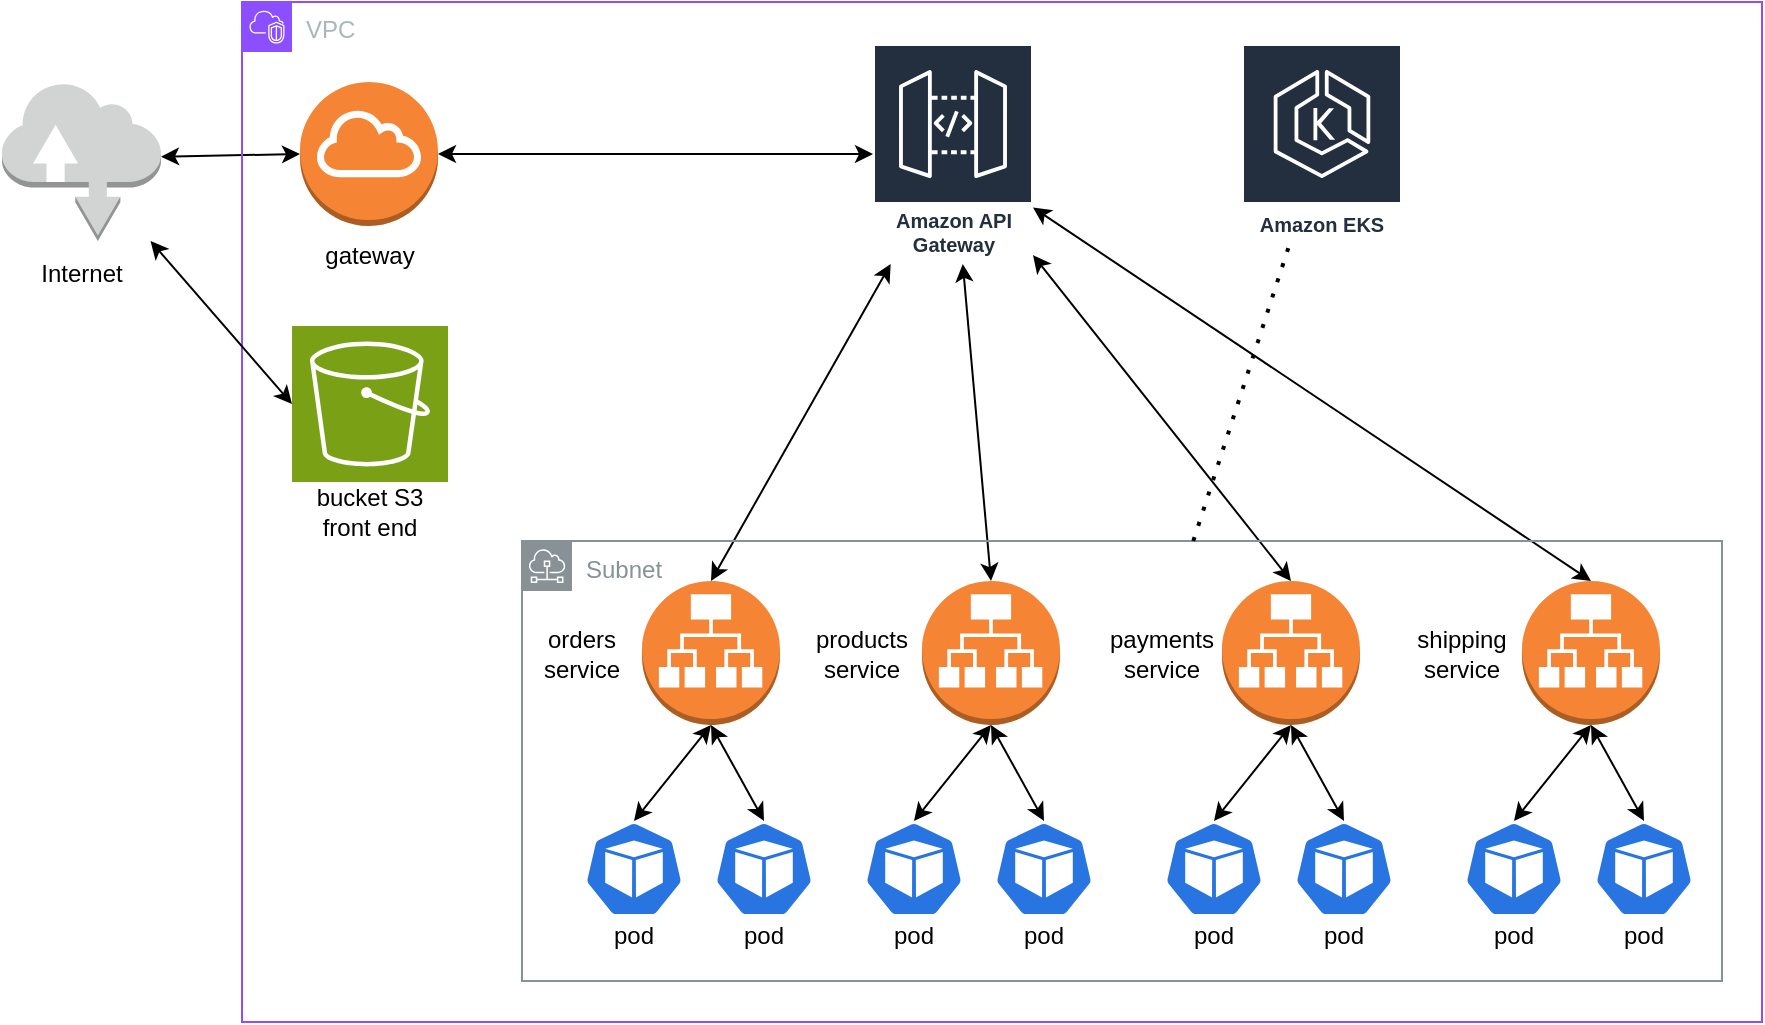 <mxfile version="25.0.3">
  <diagram name="Página-1" id="psYgvTsm89nE83PAFgN6">
    <mxGraphModel dx="1450" dy="833" grid="1" gridSize="10" guides="1" tooltips="1" connect="1" arrows="1" fold="1" page="1" pageScale="1" pageWidth="827" pageHeight="1169" math="0" shadow="0">
      <root>
        <mxCell id="0" />
        <mxCell id="1" parent="0" />
        <mxCell id="1LE-seEb9DOBYzf1abru-13" value="" style="outlineConnect=0;dashed=0;verticalLabelPosition=bottom;verticalAlign=top;align=center;html=1;shape=mxgraph.aws3.internet;fillColor=#D2D3D3;gradientColor=none;" vertex="1" parent="1">
          <mxGeometry x="20" y="60" width="79.5" height="79.5" as="geometry" />
        </mxCell>
        <mxCell id="1LE-seEb9DOBYzf1abru-15" value="" style="endArrow=classic;startArrow=classic;html=1;rounded=0;exitX=1;exitY=0.47;exitDx=0;exitDy=0;exitPerimeter=0;entryX=0;entryY=0.5;entryDx=0;entryDy=0;entryPerimeter=0;" edge="1" parent="1" source="1LE-seEb9DOBYzf1abru-13" target="1LE-seEb9DOBYzf1abru-3">
          <mxGeometry width="50" height="50" relative="1" as="geometry">
            <mxPoint x="1130" y="550" as="sourcePoint" />
            <mxPoint x="1180" y="500" as="targetPoint" />
          </mxGeometry>
        </mxCell>
        <mxCell id="1LE-seEb9DOBYzf1abru-3" value="" style="outlineConnect=0;dashed=0;verticalLabelPosition=bottom;verticalAlign=top;align=center;html=1;shape=mxgraph.aws3.internet_gateway;fillColor=#F58534;gradientColor=none;" vertex="1" parent="1">
          <mxGeometry x="169" y="60" width="69" height="72" as="geometry" />
        </mxCell>
        <mxCell id="1LE-seEb9DOBYzf1abru-17" value="" style="endArrow=classic;startArrow=classic;html=1;rounded=0;exitX=1;exitY=0.5;exitDx=0;exitDy=0;exitPerimeter=0;fontStyle=1" edge="1" parent="1" source="1LE-seEb9DOBYzf1abru-3" target="1LE-seEb9DOBYzf1abru-20">
          <mxGeometry width="50" height="50" relative="1" as="geometry">
            <mxPoint x="154.5" y="120" as="sourcePoint" />
            <mxPoint x="290" y="172" as="targetPoint" />
          </mxGeometry>
        </mxCell>
        <mxCell id="1LE-seEb9DOBYzf1abru-18" value="VPC" style="points=[[0,0],[0.25,0],[0.5,0],[0.75,0],[1,0],[1,0.25],[1,0.5],[1,0.75],[1,1],[0.75,1],[0.5,1],[0.25,1],[0,1],[0,0.75],[0,0.5],[0,0.25]];outlineConnect=0;gradientColor=none;html=1;whiteSpace=wrap;fontSize=12;fontStyle=0;container=0;pointerEvents=0;collapsible=0;recursiveResize=0;shape=mxgraph.aws4.group;grIcon=mxgraph.aws4.group_vpc2;strokeColor=#8C4FFF;fillColor=none;verticalAlign=top;align=left;spacingLeft=30;fontColor=#AAB7B8;dashed=0;movable=1;resizable=1;rotatable=1;deletable=1;editable=1;locked=0;connectable=1;" vertex="1" parent="1">
          <mxGeometry x="140" y="20" width="760" height="510" as="geometry" />
        </mxCell>
        <mxCell id="1LE-seEb9DOBYzf1abru-33" value="" style="endArrow=classic;startArrow=classic;html=1;rounded=0;fontStyle=1;entryX=0;entryY=0.5;entryDx=0;entryDy=0;entryPerimeter=0;" edge="1" parent="1" source="1LE-seEb9DOBYzf1abru-13" target="1LE-seEb9DOBYzf1abru-32">
          <mxGeometry width="50" height="50" relative="1" as="geometry">
            <mxPoint x="100" y="130" as="sourcePoint" />
            <mxPoint x="76" y="438" as="targetPoint" />
          </mxGeometry>
        </mxCell>
        <mxCell id="1LE-seEb9DOBYzf1abru-86" value="" style="group" vertex="1" connectable="0" parent="1">
          <mxGeometry x="420" y="309.5" width="151" height="192" as="geometry" />
        </mxCell>
        <mxCell id="1LE-seEb9DOBYzf1abru-87" value="" style="aspect=fixed;sketch=0;html=1;dashed=0;whitespace=wrap;verticalLabelPosition=bottom;verticalAlign=top;fillColor=#2875E2;strokeColor=#ffffff;points=[[0.005,0.63,0],[0.1,0.2,0],[0.9,0.2,0],[0.5,0,0],[0.995,0.63,0],[0.72,0.99,0],[0.5,1,0],[0.28,0.99,0]];shape=mxgraph.kubernetes.icon2;prIcon=pod" vertex="1" parent="1LE-seEb9DOBYzf1abru-86">
          <mxGeometry x="31" y="120" width="50" height="48" as="geometry" />
        </mxCell>
        <mxCell id="1LE-seEb9DOBYzf1abru-88" value="" style="aspect=fixed;sketch=0;html=1;dashed=0;whitespace=wrap;verticalLabelPosition=bottom;verticalAlign=top;fillColor=#2875E2;strokeColor=#ffffff;points=[[0.005,0.63,0],[0.1,0.2,0],[0.9,0.2,0],[0.5,0,0],[0.995,0.63,0],[0.72,0.99,0],[0.5,1,0],[0.28,0.99,0]];shape=mxgraph.kubernetes.icon2;prIcon=pod" vertex="1" parent="1LE-seEb9DOBYzf1abru-86">
          <mxGeometry x="96" y="120" width="50" height="48" as="geometry" />
        </mxCell>
        <mxCell id="1LE-seEb9DOBYzf1abru-89" value="pod" style="text;html=1;align=center;verticalAlign=middle;whiteSpace=wrap;rounded=0;" vertex="1" parent="1LE-seEb9DOBYzf1abru-86">
          <mxGeometry x="26" y="162" width="60" height="30" as="geometry" />
        </mxCell>
        <mxCell id="1LE-seEb9DOBYzf1abru-90" value="pod" style="text;html=1;align=center;verticalAlign=middle;whiteSpace=wrap;rounded=0;" vertex="1" parent="1LE-seEb9DOBYzf1abru-86">
          <mxGeometry x="91" y="162" width="60" height="30" as="geometry" />
        </mxCell>
        <mxCell id="1LE-seEb9DOBYzf1abru-91" value="" style="outlineConnect=0;dashed=0;verticalLabelPosition=bottom;verticalAlign=top;align=center;html=1;shape=mxgraph.aws3.application_load_balancer;fillColor=#F58534;gradientColor=none;" vertex="1" parent="1LE-seEb9DOBYzf1abru-86">
          <mxGeometry x="60" width="69" height="72" as="geometry" />
        </mxCell>
        <mxCell id="1LE-seEb9DOBYzf1abru-92" value="products&lt;br&gt;service" style="text;html=1;align=center;verticalAlign=middle;whiteSpace=wrap;rounded=0;" vertex="1" parent="1LE-seEb9DOBYzf1abru-86">
          <mxGeometry y="21" width="60" height="30" as="geometry" />
        </mxCell>
        <mxCell id="1LE-seEb9DOBYzf1abru-93" value="" style="endArrow=classic;startArrow=classic;html=1;rounded=0;entryX=0.5;entryY=1;entryDx=0;entryDy=0;entryPerimeter=0;exitX=0.5;exitY=0;exitDx=0;exitDy=0;exitPerimeter=0;" edge="1" parent="1LE-seEb9DOBYzf1abru-86" source="1LE-seEb9DOBYzf1abru-87" target="1LE-seEb9DOBYzf1abru-91">
          <mxGeometry width="50" height="50" relative="1" as="geometry">
            <mxPoint x="280" y="170" as="sourcePoint" />
            <mxPoint x="330" y="120" as="targetPoint" />
          </mxGeometry>
        </mxCell>
        <mxCell id="1LE-seEb9DOBYzf1abru-94" value="" style="endArrow=classic;startArrow=classic;html=1;rounded=0;entryX=0.5;entryY=1;entryDx=0;entryDy=0;entryPerimeter=0;exitX=0.5;exitY=0;exitDx=0;exitDy=0;exitPerimeter=0;" edge="1" parent="1LE-seEb9DOBYzf1abru-86" source="1LE-seEb9DOBYzf1abru-88" target="1LE-seEb9DOBYzf1abru-91">
          <mxGeometry width="50" height="50" relative="1" as="geometry">
            <mxPoint x="280" y="170" as="sourcePoint" />
            <mxPoint x="330" y="120" as="targetPoint" />
          </mxGeometry>
        </mxCell>
        <mxCell id="1LE-seEb9DOBYzf1abru-114" value="" style="endArrow=classic;startArrow=classic;html=1;rounded=0;exitX=0.5;exitY=0;exitDx=0;exitDy=0;exitPerimeter=0;" edge="1" parent="1" source="1LE-seEb9DOBYzf1abru-91" target="1LE-seEb9DOBYzf1abru-20">
          <mxGeometry width="50" height="50" relative="1" as="geometry">
            <mxPoint x="560" y="359.5" as="sourcePoint" />
            <mxPoint x="610" y="309.5" as="targetPoint" />
          </mxGeometry>
        </mxCell>
        <mxCell id="1LE-seEb9DOBYzf1abru-135" value="gateway" style="text;html=1;align=center;verticalAlign=middle;whiteSpace=wrap;rounded=0;" vertex="1" parent="1">
          <mxGeometry x="174" y="132" width="60" height="30" as="geometry" />
        </mxCell>
        <mxCell id="1LE-seEb9DOBYzf1abru-19" value="Amazon EKS" style="sketch=0;outlineConnect=0;fontColor=#232F3E;gradientColor=none;strokeColor=#ffffff;fillColor=#232F3E;dashed=0;verticalLabelPosition=middle;verticalAlign=bottom;align=center;html=1;whiteSpace=wrap;fontSize=10;fontStyle=1;spacing=3;shape=mxgraph.aws4.productIcon;prIcon=mxgraph.aws4.eks;" vertex="1" parent="1">
          <mxGeometry x="640" y="41" width="80" height="100" as="geometry" />
        </mxCell>
        <mxCell id="1LE-seEb9DOBYzf1abru-20" value="Amazon API Gateway" style="sketch=0;outlineConnect=0;fontColor=#232F3E;gradientColor=none;strokeColor=#ffffff;fillColor=#232F3E;dashed=0;verticalLabelPosition=middle;verticalAlign=bottom;align=center;html=1;whiteSpace=wrap;fontSize=10;fontStyle=1;spacing=3;shape=mxgraph.aws4.productIcon;prIcon=mxgraph.aws4.api_gateway;movable=1;resizable=1;rotatable=1;deletable=1;editable=1;locked=0;connectable=1;" vertex="1" parent="1">
          <mxGeometry x="455.5" y="41" width="80" height="110" as="geometry" />
        </mxCell>
        <mxCell id="1LE-seEb9DOBYzf1abru-22" value="" style="endArrow=classic;startArrow=classic;html=1;rounded=0;fontStyle=1;entryX=0.5;entryY=0;entryDx=0;entryDy=0;entryPerimeter=0;" edge="1" parent="1" source="1LE-seEb9DOBYzf1abru-20" target="1LE-seEb9DOBYzf1abru-21">
          <mxGeometry width="50" height="50" relative="1" as="geometry">
            <mxPoint x="833.239" y="77.5" as="sourcePoint" />
            <mxPoint x="808.77" y="235.5" as="targetPoint" />
          </mxGeometry>
        </mxCell>
        <mxCell id="1LE-seEb9DOBYzf1abru-32" value="" style="sketch=0;points=[[0,0,0],[0.25,0,0],[0.5,0,0],[0.75,0,0],[1,0,0],[0,1,0],[0.25,1,0],[0.5,1,0],[0.75,1,0],[1,1,0],[0,0.25,0],[0,0.5,0],[0,0.75,0],[1,0.25,0],[1,0.5,0],[1,0.75,0]];outlineConnect=0;fontColor=#232F3E;fillColor=#7AA116;strokeColor=#ffffff;dashed=0;verticalLabelPosition=bottom;verticalAlign=top;align=center;html=1;fontSize=12;fontStyle=0;aspect=fixed;shape=mxgraph.aws4.resourceIcon;resIcon=mxgraph.aws4.s3;" vertex="1" parent="1">
          <mxGeometry x="165" y="182" width="78" height="78" as="geometry" />
        </mxCell>
        <mxCell id="1LE-seEb9DOBYzf1abru-124" value="" style="endArrow=classic;startArrow=classic;html=1;rounded=0;exitX=0.5;exitY=0;exitDx=0;exitDy=0;exitPerimeter=0;" edge="1" parent="1" source="1LE-seEb9DOBYzf1abru-100" target="1LE-seEb9DOBYzf1abru-20">
          <mxGeometry width="50" height="50" relative="1" as="geometry">
            <mxPoint x="560" y="359.5" as="sourcePoint" />
            <mxPoint x="610" y="309.5" as="targetPoint" />
          </mxGeometry>
        </mxCell>
        <mxCell id="1LE-seEb9DOBYzf1abru-125" value="" style="endArrow=classic;startArrow=classic;html=1;rounded=0;exitX=0.5;exitY=0;exitDx=0;exitDy=0;exitPerimeter=0;" edge="1" parent="1" source="1LE-seEb9DOBYzf1abru-109" target="1LE-seEb9DOBYzf1abru-20">
          <mxGeometry width="50" height="50" relative="1" as="geometry">
            <mxPoint x="560" y="359.5" as="sourcePoint" />
            <mxPoint x="610" y="309.5" as="targetPoint" />
          </mxGeometry>
        </mxCell>
        <mxCell id="1LE-seEb9DOBYzf1abru-126" value="bucket S3&lt;br&gt;front end" style="text;html=1;align=center;verticalAlign=middle;whiteSpace=wrap;rounded=0;" vertex="1" parent="1">
          <mxGeometry x="174" y="260" width="60" height="30" as="geometry" />
        </mxCell>
        <mxCell id="1LE-seEb9DOBYzf1abru-35" value="Subnet" style="sketch=0;outlineConnect=0;gradientColor=none;html=1;whiteSpace=wrap;fontSize=12;fontStyle=0;shape=mxgraph.aws4.group;grIcon=mxgraph.aws4.group_subnet;strokeColor=#879196;fillColor=none;verticalAlign=top;align=left;spacingLeft=30;fontColor=#879196;dashed=0;" vertex="1" parent="1">
          <mxGeometry x="280" y="289.5" width="600" height="220" as="geometry" />
        </mxCell>
        <mxCell id="1LE-seEb9DOBYzf1abru-134" value="" style="endArrow=none;dashed=1;html=1;dashPattern=1 3;strokeWidth=2;rounded=0;" edge="1" parent="1" source="1LE-seEb9DOBYzf1abru-35" target="1LE-seEb9DOBYzf1abru-19">
          <mxGeometry width="50" height="50" relative="1" as="geometry">
            <mxPoint x="911" y="219.5" as="sourcePoint" />
            <mxPoint x="961" y="169.5" as="targetPoint" />
          </mxGeometry>
        </mxCell>
        <mxCell id="1LE-seEb9DOBYzf1abru-140" value="Internet" style="text;html=1;align=center;verticalAlign=middle;whiteSpace=wrap;rounded=0;" vertex="1" parent="1">
          <mxGeometry x="29.75" y="141" width="60" height="30" as="geometry" />
        </mxCell>
        <mxCell id="1LE-seEb9DOBYzf1abru-95" value="" style="group" vertex="1" connectable="0" parent="1">
          <mxGeometry x="570" y="309.5" width="151" height="192" as="geometry" />
        </mxCell>
        <mxCell id="1LE-seEb9DOBYzf1abru-96" value="" style="aspect=fixed;sketch=0;html=1;dashed=0;whitespace=wrap;verticalLabelPosition=bottom;verticalAlign=top;fillColor=#2875E2;strokeColor=#ffffff;points=[[0.005,0.63,0],[0.1,0.2,0],[0.9,0.2,0],[0.5,0,0],[0.995,0.63,0],[0.72,0.99,0],[0.5,1,0],[0.28,0.99,0]];shape=mxgraph.kubernetes.icon2;prIcon=pod" vertex="1" parent="1LE-seEb9DOBYzf1abru-95">
          <mxGeometry x="31" y="120" width="50" height="48" as="geometry" />
        </mxCell>
        <mxCell id="1LE-seEb9DOBYzf1abru-97" value="" style="aspect=fixed;sketch=0;html=1;dashed=0;whitespace=wrap;verticalLabelPosition=bottom;verticalAlign=top;fillColor=#2875E2;strokeColor=#ffffff;points=[[0.005,0.63,0],[0.1,0.2,0],[0.9,0.2,0],[0.5,0,0],[0.995,0.63,0],[0.72,0.99,0],[0.5,1,0],[0.28,0.99,0]];shape=mxgraph.kubernetes.icon2;prIcon=pod" vertex="1" parent="1LE-seEb9DOBYzf1abru-95">
          <mxGeometry x="96" y="120" width="50" height="48" as="geometry" />
        </mxCell>
        <mxCell id="1LE-seEb9DOBYzf1abru-98" value="pod" style="text;html=1;align=center;verticalAlign=middle;whiteSpace=wrap;rounded=0;" vertex="1" parent="1LE-seEb9DOBYzf1abru-95">
          <mxGeometry x="26" y="162" width="60" height="30" as="geometry" />
        </mxCell>
        <mxCell id="1LE-seEb9DOBYzf1abru-99" value="pod" style="text;html=1;align=center;verticalAlign=middle;whiteSpace=wrap;rounded=0;" vertex="1" parent="1LE-seEb9DOBYzf1abru-95">
          <mxGeometry x="91" y="162" width="60" height="30" as="geometry" />
        </mxCell>
        <mxCell id="1LE-seEb9DOBYzf1abru-100" value="" style="outlineConnect=0;dashed=0;verticalLabelPosition=bottom;verticalAlign=top;align=center;html=1;shape=mxgraph.aws3.application_load_balancer;fillColor=#F58534;gradientColor=none;" vertex="1" parent="1LE-seEb9DOBYzf1abru-95">
          <mxGeometry x="60" width="69" height="72" as="geometry" />
        </mxCell>
        <mxCell id="1LE-seEb9DOBYzf1abru-101" value="payments&lt;br&gt;service" style="text;html=1;align=center;verticalAlign=middle;whiteSpace=wrap;rounded=0;" vertex="1" parent="1LE-seEb9DOBYzf1abru-95">
          <mxGeometry y="21" width="60" height="30" as="geometry" />
        </mxCell>
        <mxCell id="1LE-seEb9DOBYzf1abru-102" value="" style="endArrow=classic;startArrow=classic;html=1;rounded=0;entryX=0.5;entryY=1;entryDx=0;entryDy=0;entryPerimeter=0;exitX=0.5;exitY=0;exitDx=0;exitDy=0;exitPerimeter=0;" edge="1" parent="1LE-seEb9DOBYzf1abru-95" source="1LE-seEb9DOBYzf1abru-96" target="1LE-seEb9DOBYzf1abru-100">
          <mxGeometry width="50" height="50" relative="1" as="geometry">
            <mxPoint x="280" y="170" as="sourcePoint" />
            <mxPoint x="330" y="120" as="targetPoint" />
          </mxGeometry>
        </mxCell>
        <mxCell id="1LE-seEb9DOBYzf1abru-103" value="" style="endArrow=classic;startArrow=classic;html=1;rounded=0;entryX=0.5;entryY=1;entryDx=0;entryDy=0;entryPerimeter=0;exitX=0.5;exitY=0;exitDx=0;exitDy=0;exitPerimeter=0;" edge="1" parent="1LE-seEb9DOBYzf1abru-95" source="1LE-seEb9DOBYzf1abru-97" target="1LE-seEb9DOBYzf1abru-100">
          <mxGeometry width="50" height="50" relative="1" as="geometry">
            <mxPoint x="280" y="170" as="sourcePoint" />
            <mxPoint x="330" y="120" as="targetPoint" />
          </mxGeometry>
        </mxCell>
        <mxCell id="1LE-seEb9DOBYzf1abru-104" value="" style="group" vertex="1" connectable="0" parent="1">
          <mxGeometry x="720" y="309.5" width="160" height="192" as="geometry" />
        </mxCell>
        <mxCell id="1LE-seEb9DOBYzf1abru-105" value="" style="aspect=fixed;sketch=0;html=1;dashed=0;whitespace=wrap;verticalLabelPosition=bottom;verticalAlign=top;fillColor=#2875E2;strokeColor=#ffffff;points=[[0.005,0.63,0],[0.1,0.2,0],[0.9,0.2,0],[0.5,0,0],[0.995,0.63,0],[0.72,0.99,0],[0.5,1,0],[0.28,0.99,0]];shape=mxgraph.kubernetes.icon2;prIcon=pod" vertex="1" parent="1LE-seEb9DOBYzf1abru-104">
          <mxGeometry x="31" y="120" width="50" height="48" as="geometry" />
        </mxCell>
        <mxCell id="1LE-seEb9DOBYzf1abru-106" value="" style="aspect=fixed;sketch=0;html=1;dashed=0;whitespace=wrap;verticalLabelPosition=bottom;verticalAlign=top;fillColor=#2875E2;strokeColor=#ffffff;points=[[0.005,0.63,0],[0.1,0.2,0],[0.9,0.2,0],[0.5,0,0],[0.995,0.63,0],[0.72,0.99,0],[0.5,1,0],[0.28,0.99,0]];shape=mxgraph.kubernetes.icon2;prIcon=pod" vertex="1" parent="1LE-seEb9DOBYzf1abru-104">
          <mxGeometry x="96" y="120" width="50" height="48" as="geometry" />
        </mxCell>
        <mxCell id="1LE-seEb9DOBYzf1abru-107" value="pod" style="text;html=1;align=center;verticalAlign=middle;whiteSpace=wrap;rounded=0;" vertex="1" parent="1LE-seEb9DOBYzf1abru-104">
          <mxGeometry x="26" y="162" width="60" height="30" as="geometry" />
        </mxCell>
        <mxCell id="1LE-seEb9DOBYzf1abru-108" value="pod" style="text;html=1;align=center;verticalAlign=middle;whiteSpace=wrap;rounded=0;" vertex="1" parent="1LE-seEb9DOBYzf1abru-104">
          <mxGeometry x="91" y="162" width="60" height="30" as="geometry" />
        </mxCell>
        <mxCell id="1LE-seEb9DOBYzf1abru-109" value="" style="outlineConnect=0;dashed=0;verticalLabelPosition=bottom;verticalAlign=top;align=center;html=1;shape=mxgraph.aws3.application_load_balancer;fillColor=#F58534;gradientColor=none;" vertex="1" parent="1LE-seEb9DOBYzf1abru-104">
          <mxGeometry x="60" width="69" height="72" as="geometry" />
        </mxCell>
        <mxCell id="1LE-seEb9DOBYzf1abru-110" value="shipping&lt;br&gt;service" style="text;html=1;align=center;verticalAlign=middle;whiteSpace=wrap;rounded=0;" vertex="1" parent="1LE-seEb9DOBYzf1abru-104">
          <mxGeometry y="21" width="60" height="30" as="geometry" />
        </mxCell>
        <mxCell id="1LE-seEb9DOBYzf1abru-111" value="" style="endArrow=classic;startArrow=classic;html=1;rounded=0;entryX=0.5;entryY=1;entryDx=0;entryDy=0;entryPerimeter=0;exitX=0.5;exitY=0;exitDx=0;exitDy=0;exitPerimeter=0;" edge="1" parent="1LE-seEb9DOBYzf1abru-104" source="1LE-seEb9DOBYzf1abru-105" target="1LE-seEb9DOBYzf1abru-109">
          <mxGeometry width="50" height="50" relative="1" as="geometry">
            <mxPoint x="280" y="170" as="sourcePoint" />
            <mxPoint x="330" y="120" as="targetPoint" />
          </mxGeometry>
        </mxCell>
        <mxCell id="1LE-seEb9DOBYzf1abru-112" value="" style="endArrow=classic;startArrow=classic;html=1;rounded=0;entryX=0.5;entryY=1;entryDx=0;entryDy=0;entryPerimeter=0;exitX=0.5;exitY=0;exitDx=0;exitDy=0;exitPerimeter=0;" edge="1" parent="1LE-seEb9DOBYzf1abru-104" source="1LE-seEb9DOBYzf1abru-106" target="1LE-seEb9DOBYzf1abru-109">
          <mxGeometry width="50" height="50" relative="1" as="geometry">
            <mxPoint x="280" y="170" as="sourcePoint" />
            <mxPoint x="330" y="120" as="targetPoint" />
          </mxGeometry>
        </mxCell>
        <mxCell id="1LE-seEb9DOBYzf1abru-37" value="" style="aspect=fixed;sketch=0;html=1;dashed=0;whitespace=wrap;verticalLabelPosition=bottom;verticalAlign=top;fillColor=#2875E2;strokeColor=#ffffff;points=[[0.005,0.63,0],[0.1,0.2,0],[0.9,0.2,0],[0.5,0,0],[0.995,0.63,0],[0.72,0.99,0],[0.5,1,0],[0.28,0.99,0]];shape=mxgraph.kubernetes.icon2;prIcon=pod" vertex="1" parent="1">
          <mxGeometry x="311" y="429.5" width="50" height="48" as="geometry" />
        </mxCell>
        <mxCell id="1LE-seEb9DOBYzf1abru-38" value="" style="aspect=fixed;sketch=0;html=1;dashed=0;whitespace=wrap;verticalLabelPosition=bottom;verticalAlign=top;fillColor=#2875E2;strokeColor=#ffffff;points=[[0.005,0.63,0],[0.1,0.2,0],[0.9,0.2,0],[0.5,0,0],[0.995,0.63,0],[0.72,0.99,0],[0.5,1,0],[0.28,0.99,0]];shape=mxgraph.kubernetes.icon2;prIcon=pod" vertex="1" parent="1">
          <mxGeometry x="376" y="429.5" width="50" height="48" as="geometry" />
        </mxCell>
        <mxCell id="1LE-seEb9DOBYzf1abru-45" value="pod" style="text;html=1;align=center;verticalAlign=middle;whiteSpace=wrap;rounded=0;" vertex="1" parent="1">
          <mxGeometry x="306" y="471.5" width="60" height="30" as="geometry" />
        </mxCell>
        <mxCell id="1LE-seEb9DOBYzf1abru-57" value="pod" style="text;html=1;align=center;verticalAlign=middle;whiteSpace=wrap;rounded=0;" vertex="1" parent="1">
          <mxGeometry x="371" y="471.5" width="60" height="30" as="geometry" />
        </mxCell>
        <mxCell id="1LE-seEb9DOBYzf1abru-21" value="" style="outlineConnect=0;dashed=0;verticalLabelPosition=bottom;verticalAlign=top;align=center;html=1;shape=mxgraph.aws3.application_load_balancer;fillColor=#F58534;gradientColor=none;" vertex="1" parent="1">
          <mxGeometry x="340" y="309.5" width="69" height="72" as="geometry" />
        </mxCell>
        <mxCell id="1LE-seEb9DOBYzf1abru-48" value="orders&lt;br&gt;service" style="text;html=1;align=center;verticalAlign=middle;whiteSpace=wrap;rounded=0;" vertex="1" parent="1">
          <mxGeometry x="280" y="330.5" width="60" height="30" as="geometry" />
        </mxCell>
        <mxCell id="1LE-seEb9DOBYzf1abru-81" value="" style="endArrow=classic;startArrow=classic;html=1;rounded=0;entryX=0.5;entryY=1;entryDx=0;entryDy=0;entryPerimeter=0;exitX=0.5;exitY=0;exitDx=0;exitDy=0;exitPerimeter=0;" edge="1" parent="1" source="1LE-seEb9DOBYzf1abru-37" target="1LE-seEb9DOBYzf1abru-21">
          <mxGeometry width="50" height="50" relative="1" as="geometry">
            <mxPoint x="560" y="479.5" as="sourcePoint" />
            <mxPoint x="610" y="429.5" as="targetPoint" />
          </mxGeometry>
        </mxCell>
        <mxCell id="1LE-seEb9DOBYzf1abru-82" value="" style="endArrow=classic;startArrow=classic;html=1;rounded=0;entryX=0.5;entryY=1;entryDx=0;entryDy=0;entryPerimeter=0;exitX=0.5;exitY=0;exitDx=0;exitDy=0;exitPerimeter=0;" edge="1" parent="1" source="1LE-seEb9DOBYzf1abru-38" target="1LE-seEb9DOBYzf1abru-21">
          <mxGeometry width="50" height="50" relative="1" as="geometry">
            <mxPoint x="560" y="479.5" as="sourcePoint" />
            <mxPoint x="610" y="429.5" as="targetPoint" />
          </mxGeometry>
        </mxCell>
      </root>
    </mxGraphModel>
  </diagram>
</mxfile>
